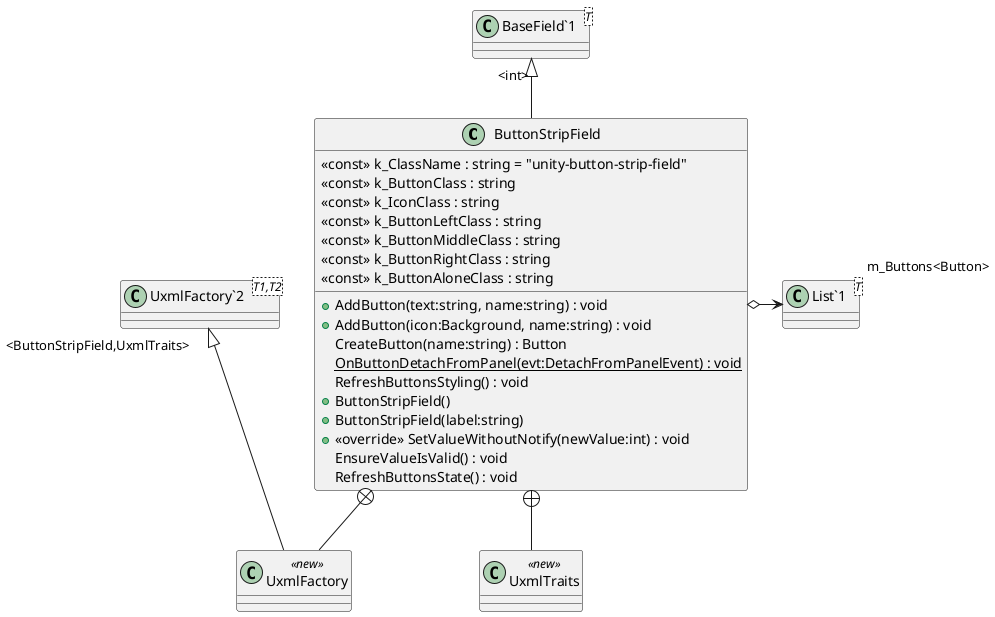 @startuml
class ButtonStripField {
    <<const>> k_ClassName : string = "unity-button-strip-field"
    <<const>> k_ButtonClass : string
    <<const>> k_IconClass : string
    <<const>> k_ButtonLeftClass : string
    <<const>> k_ButtonMiddleClass : string
    <<const>> k_ButtonRightClass : string
    <<const>> k_ButtonAloneClass : string
    + AddButton(text:string, name:string) : void
    + AddButton(icon:Background, name:string) : void
    CreateButton(name:string) : Button
    {static} OnButtonDetachFromPanel(evt:DetachFromPanelEvent) : void
    RefreshButtonsStyling() : void
    + ButtonStripField()
    + ButtonStripField(label:string)
    + <<override>> SetValueWithoutNotify(newValue:int) : void
    EnsureValueIsValid() : void
    RefreshButtonsState() : void
}
class "BaseField`1"<T> {
}
class UxmlFactory <<new>> {
}
class UxmlTraits <<new>> {
}
class "List`1"<T> {
}
class "UxmlFactory`2"<T1,T2> {
}
"BaseField`1" "<int>" <|-- ButtonStripField
ButtonStripField o-> "m_Buttons<Button>" "List`1"
ButtonStripField +-- UxmlFactory
"UxmlFactory`2" "<ButtonStripField,UxmlTraits>" <|-- UxmlFactory
ButtonStripField +-- UxmlTraits
@enduml
